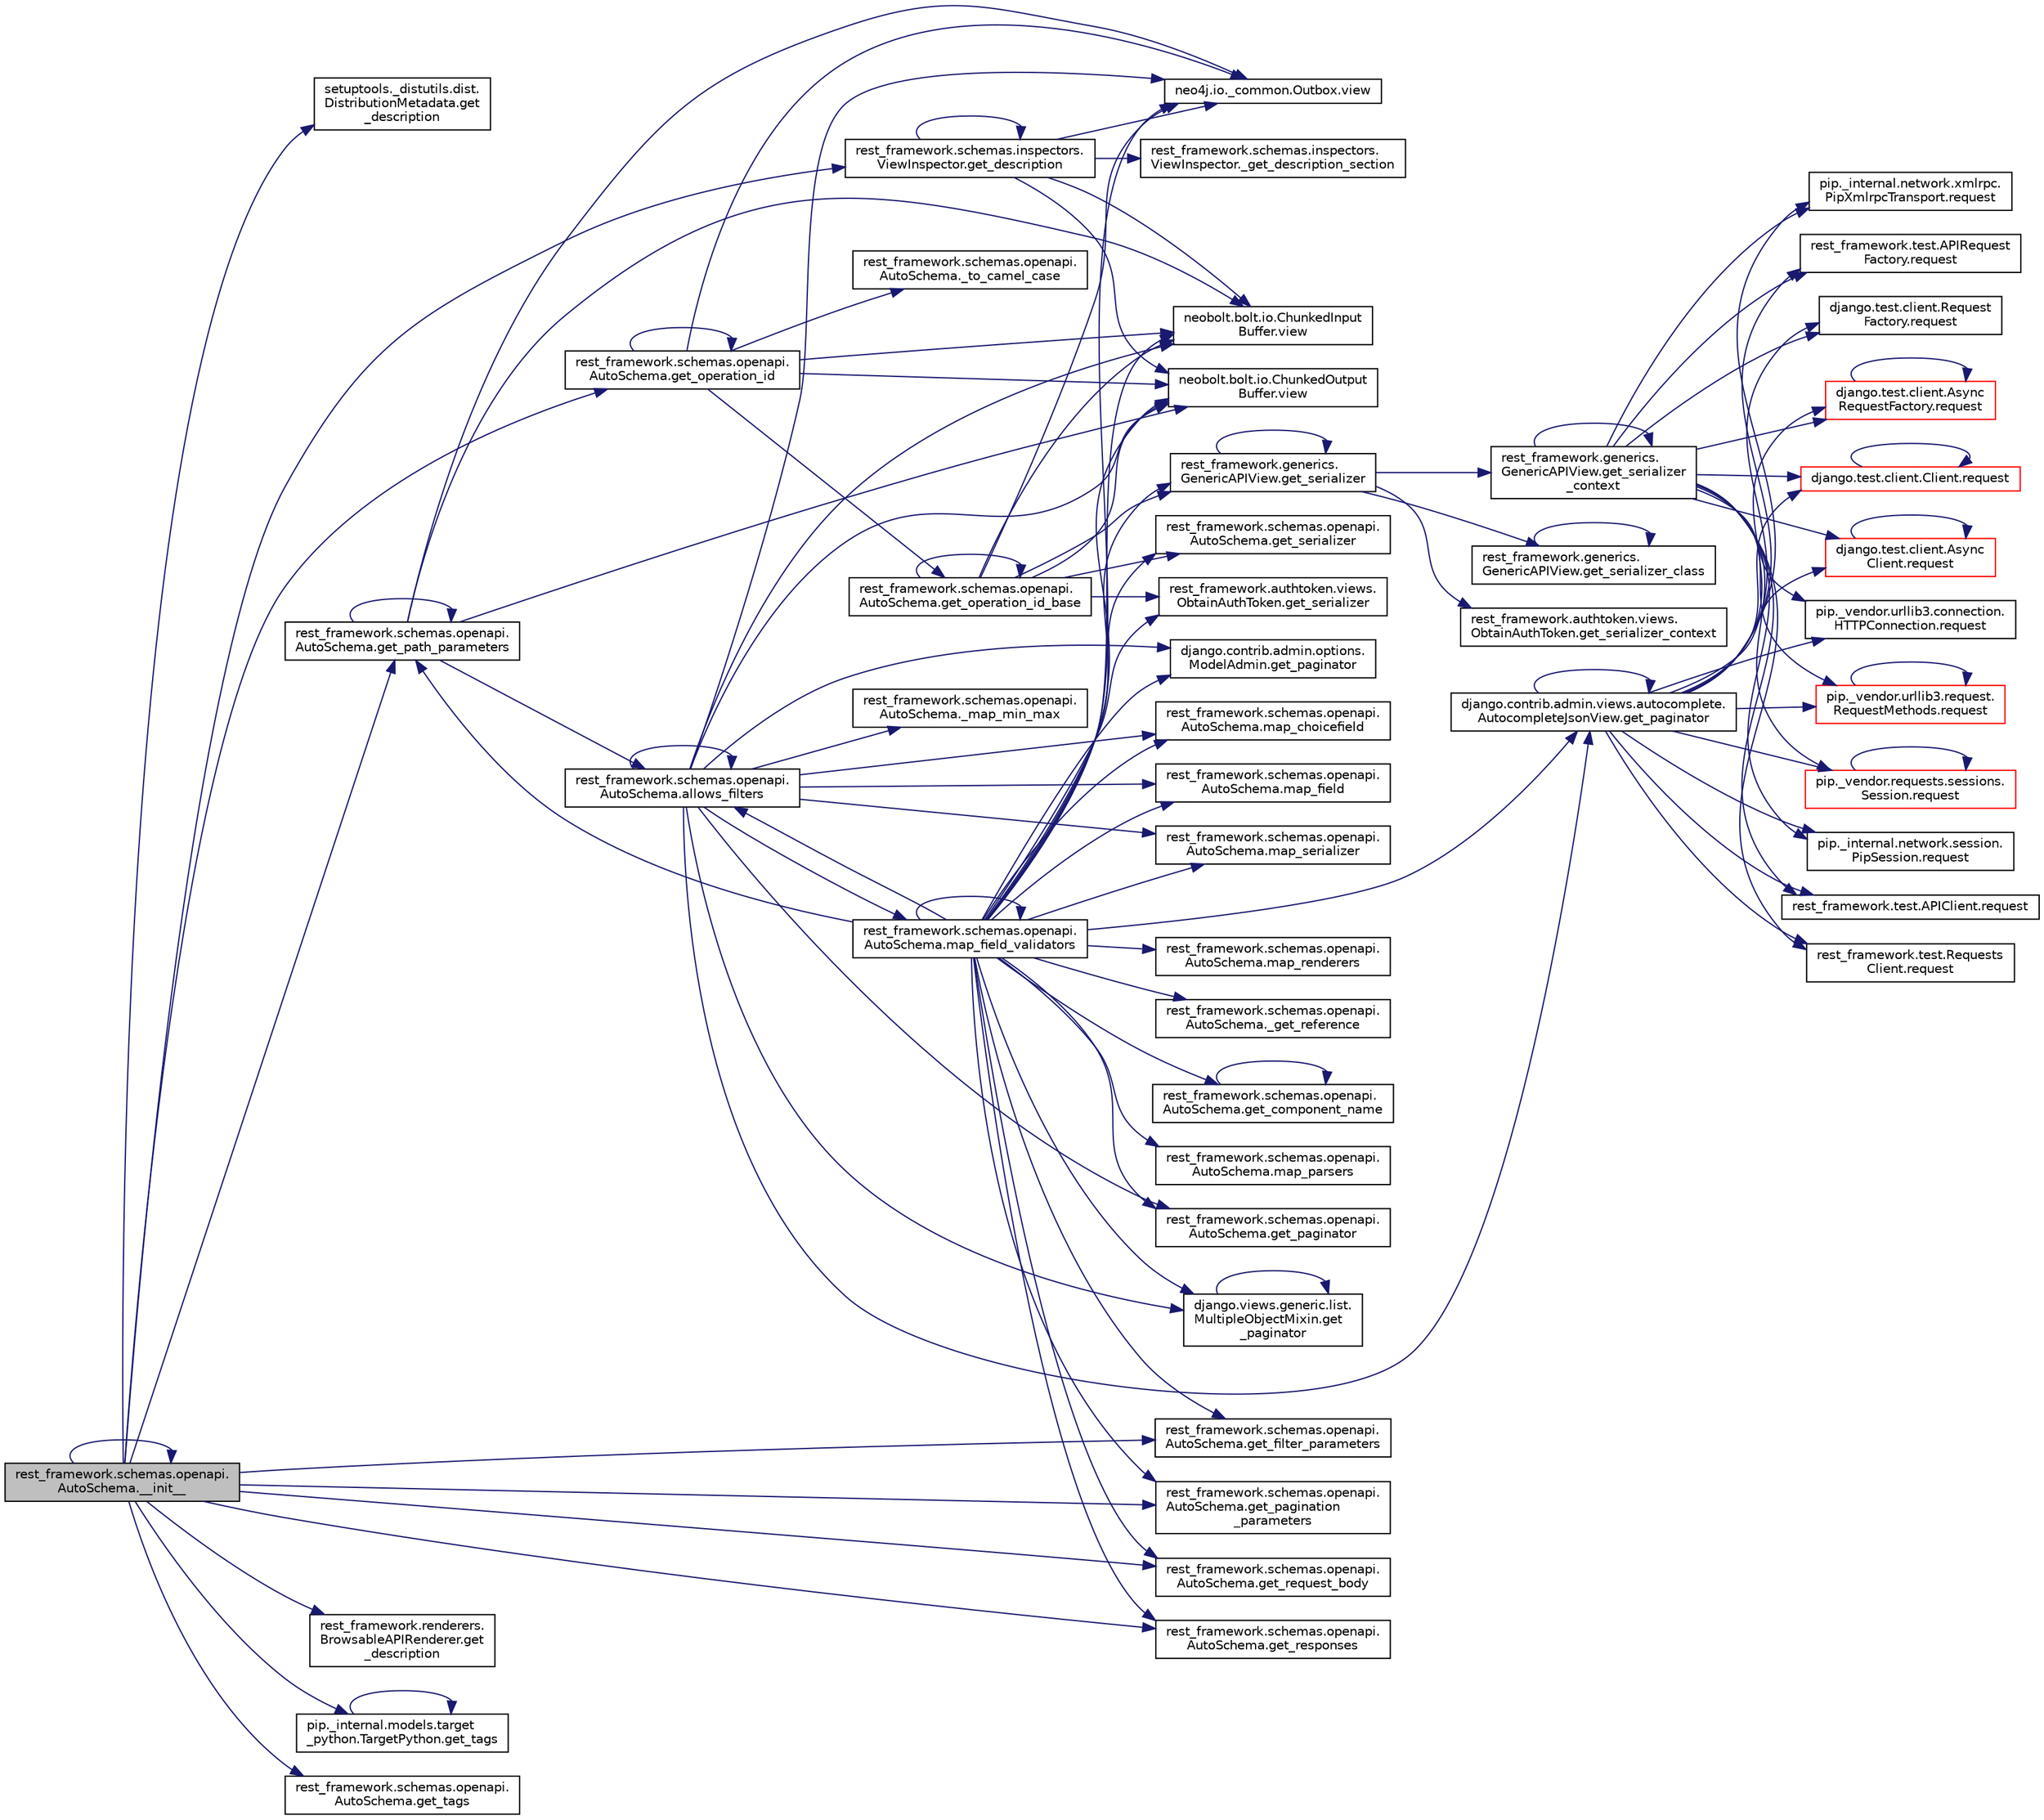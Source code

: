 digraph "rest_framework.schemas.openapi.AutoSchema.__init__"
{
 // LATEX_PDF_SIZE
  edge [fontname="Helvetica",fontsize="10",labelfontname="Helvetica",labelfontsize="10"];
  node [fontname="Helvetica",fontsize="10",shape=record];
  rankdir="LR";
  Node1 [label="rest_framework.schemas.openapi.\lAutoSchema.__init__",height=0.2,width=0.4,color="black", fillcolor="grey75", style="filled", fontcolor="black",tooltip=" "];
  Node1 -> Node1 [color="midnightblue",fontsize="10",style="solid",fontname="Helvetica"];
  Node1 -> Node2 [color="midnightblue",fontsize="10",style="solid",fontname="Helvetica"];
  Node2 [label="setuptools._distutils.dist.\lDistributionMetadata.get\l_description",height=0.2,width=0.4,color="black", fillcolor="white", style="filled",URL="$d9/d53/classsetuptools_1_1__distutils_1_1dist_1_1_distribution_metadata.html#a813f794a7d374cfa2551d12aeea8e64b",tooltip=" "];
  Node1 -> Node3 [color="midnightblue",fontsize="10",style="solid",fontname="Helvetica"];
  Node3 [label="rest_framework.schemas.inspectors.\lViewInspector.get_description",height=0.2,width=0.4,color="black", fillcolor="white", style="filled",URL="$de/db9/classrest__framework_1_1schemas_1_1inspectors_1_1_view_inspector.html#afb4b31c5c16fe1ccae0066237fde3477",tooltip=" "];
  Node3 -> Node4 [color="midnightblue",fontsize="10",style="solid",fontname="Helvetica"];
  Node4 [label="rest_framework.schemas.inspectors.\lViewInspector._get_description_section",height=0.2,width=0.4,color="black", fillcolor="white", style="filled",URL="$de/db9/classrest__framework_1_1schemas_1_1inspectors_1_1_view_inspector.html#a6f3e81f8b286b8d11486c5f6e3be422a",tooltip=" "];
  Node3 -> Node3 [color="midnightblue",fontsize="10",style="solid",fontname="Helvetica"];
  Node3 -> Node5 [color="midnightblue",fontsize="10",style="solid",fontname="Helvetica"];
  Node5 [label="neo4j.io._common.Outbox.view",height=0.2,width=0.4,color="black", fillcolor="white", style="filled",URL="$d0/dce/classneo4j_1_1io_1_1__common_1_1_outbox.html#ad91c4c746fd60f3deaf98b933bcec308",tooltip=" "];
  Node3 -> Node6 [color="midnightblue",fontsize="10",style="solid",fontname="Helvetica"];
  Node6 [label="neobolt.bolt.io.ChunkedInput\lBuffer.view",height=0.2,width=0.4,color="black", fillcolor="white", style="filled",URL="$da/de1/classneobolt_1_1bolt_1_1io_1_1_chunked_input_buffer.html#a83f5770bf774457602a24d84ec2a5df0",tooltip=" "];
  Node3 -> Node7 [color="midnightblue",fontsize="10",style="solid",fontname="Helvetica"];
  Node7 [label="neobolt.bolt.io.ChunkedOutput\lBuffer.view",height=0.2,width=0.4,color="black", fillcolor="white", style="filled",URL="$d1/d4e/classneobolt_1_1bolt_1_1io_1_1_chunked_output_buffer.html#ad6b12fc9f3203a3786b4065caf469488",tooltip=" "];
  Node1 -> Node8 [color="midnightblue",fontsize="10",style="solid",fontname="Helvetica"];
  Node8 [label="rest_framework.renderers.\lBrowsableAPIRenderer.get\l_description",height=0.2,width=0.4,color="black", fillcolor="white", style="filled",URL="$d4/d45/classrest__framework_1_1renderers_1_1_browsable_a_p_i_renderer.html#ad333441d785567501dea0da9ea87551f",tooltip=" "];
  Node1 -> Node9 [color="midnightblue",fontsize="10",style="solid",fontname="Helvetica"];
  Node9 [label="rest_framework.schemas.openapi.\lAutoSchema.get_filter_parameters",height=0.2,width=0.4,color="black", fillcolor="white", style="filled",URL="$d4/d22/classrest__framework_1_1schemas_1_1openapi_1_1_auto_schema.html#a97a023ce87286fae798c6465c6ebfbba",tooltip=" "];
  Node1 -> Node10 [color="midnightblue",fontsize="10",style="solid",fontname="Helvetica"];
  Node10 [label="rest_framework.schemas.openapi.\lAutoSchema.get_operation_id",height=0.2,width=0.4,color="black", fillcolor="white", style="filled",URL="$d4/d22/classrest__framework_1_1schemas_1_1openapi_1_1_auto_schema.html#a7d3c0fe924cfdbedd034a4e864346496",tooltip=" "];
  Node10 -> Node11 [color="midnightblue",fontsize="10",style="solid",fontname="Helvetica"];
  Node11 [label="rest_framework.schemas.openapi.\lAutoSchema._to_camel_case",height=0.2,width=0.4,color="black", fillcolor="white", style="filled",URL="$d4/d22/classrest__framework_1_1schemas_1_1openapi_1_1_auto_schema.html#a65c8907d7660b8da57a9c59a7c0c0325",tooltip=" "];
  Node10 -> Node10 [color="midnightblue",fontsize="10",style="solid",fontname="Helvetica"];
  Node10 -> Node12 [color="midnightblue",fontsize="10",style="solid",fontname="Helvetica"];
  Node12 [label="rest_framework.schemas.openapi.\lAutoSchema.get_operation_id_base",height=0.2,width=0.4,color="black", fillcolor="white", style="filled",URL="$d4/d22/classrest__framework_1_1schemas_1_1openapi_1_1_auto_schema.html#a62a4d27b901f795fcb5462d31aa20223",tooltip=" "];
  Node12 -> Node12 [color="midnightblue",fontsize="10",style="solid",fontname="Helvetica"];
  Node12 -> Node13 [color="midnightblue",fontsize="10",style="solid",fontname="Helvetica"];
  Node13 [label="rest_framework.authtoken.views.\lObtainAuthToken.get_serializer",height=0.2,width=0.4,color="black", fillcolor="white", style="filled",URL="$df/d0a/classrest__framework_1_1authtoken_1_1views_1_1_obtain_auth_token.html#a64e052c41b386679983f29ed0cf841cc",tooltip=" "];
  Node12 -> Node14 [color="midnightblue",fontsize="10",style="solid",fontname="Helvetica"];
  Node14 [label="rest_framework.generics.\lGenericAPIView.get_serializer",height=0.2,width=0.4,color="black", fillcolor="white", style="filled",URL="$d9/d8f/classrest__framework_1_1generics_1_1_generic_a_p_i_view.html#ac90a1255125539486d46daee1bef8a32",tooltip=" "];
  Node14 -> Node14 [color="midnightblue",fontsize="10",style="solid",fontname="Helvetica"];
  Node14 -> Node15 [color="midnightblue",fontsize="10",style="solid",fontname="Helvetica"];
  Node15 [label="rest_framework.generics.\lGenericAPIView.get_serializer_class",height=0.2,width=0.4,color="black", fillcolor="white", style="filled",URL="$d9/d8f/classrest__framework_1_1generics_1_1_generic_a_p_i_view.html#ad9f3e5be976fc54f0e3fd27cec0abbce",tooltip=" "];
  Node15 -> Node15 [color="midnightblue",fontsize="10",style="solid",fontname="Helvetica"];
  Node14 -> Node16 [color="midnightblue",fontsize="10",style="solid",fontname="Helvetica"];
  Node16 [label="rest_framework.authtoken.views.\lObtainAuthToken.get_serializer_context",height=0.2,width=0.4,color="black", fillcolor="white", style="filled",URL="$df/d0a/classrest__framework_1_1authtoken_1_1views_1_1_obtain_auth_token.html#a64d6f1ebec0b9a5c857d2274691539cf",tooltip=" "];
  Node14 -> Node17 [color="midnightblue",fontsize="10",style="solid",fontname="Helvetica"];
  Node17 [label="rest_framework.generics.\lGenericAPIView.get_serializer\l_context",height=0.2,width=0.4,color="black", fillcolor="white", style="filled",URL="$d9/d8f/classrest__framework_1_1generics_1_1_generic_a_p_i_view.html#a3159afb09b75adc57becfe8911f565b3",tooltip=" "];
  Node17 -> Node17 [color="midnightblue",fontsize="10",style="solid",fontname="Helvetica"];
  Node17 -> Node18 [color="midnightblue",fontsize="10",style="solid",fontname="Helvetica"];
  Node18 [label="pip._internal.network.xmlrpc.\lPipXmlrpcTransport.request",height=0.2,width=0.4,color="black", fillcolor="white", style="filled",URL="$dd/d8a/classpip_1_1__internal_1_1network_1_1xmlrpc_1_1_pip_xmlrpc_transport.html#adb84317dcc522d845a56ce9cc4f82522",tooltip=" "];
  Node17 -> Node19 [color="midnightblue",fontsize="10",style="solid",fontname="Helvetica"];
  Node19 [label="rest_framework.test.APIRequest\lFactory.request",height=0.2,width=0.4,color="black", fillcolor="white", style="filled",URL="$da/d3c/classrest__framework_1_1test_1_1_a_p_i_request_factory.html#abd5931aada009b9fb1f1577613acd058",tooltip=" "];
  Node17 -> Node20 [color="midnightblue",fontsize="10",style="solid",fontname="Helvetica"];
  Node20 [label="django.test.client.Request\lFactory.request",height=0.2,width=0.4,color="black", fillcolor="white", style="filled",URL="$db/d7f/classdjango_1_1test_1_1client_1_1_request_factory.html#a12550839ba4cbabcf38bff0d2ff69f0a",tooltip=" "];
  Node17 -> Node21 [color="midnightblue",fontsize="10",style="solid",fontname="Helvetica"];
  Node21 [label="django.test.client.Async\lRequestFactory.request",height=0.2,width=0.4,color="red", fillcolor="white", style="filled",URL="$d6/de5/classdjango_1_1test_1_1client_1_1_async_request_factory.html#a8dcee74bc0f05203aa2aa2aad95555a9",tooltip=" "];
  Node21 -> Node21 [color="midnightblue",fontsize="10",style="solid",fontname="Helvetica"];
  Node17 -> Node23 [color="midnightblue",fontsize="10",style="solid",fontname="Helvetica"];
  Node23 [label="django.test.client.Client.request",height=0.2,width=0.4,color="red", fillcolor="white", style="filled",URL="$d2/d2e/classdjango_1_1test_1_1client_1_1_client.html#a4b25cead120a234c08a522e016cb6138",tooltip=" "];
  Node23 -> Node23 [color="midnightblue",fontsize="10",style="solid",fontname="Helvetica"];
  Node17 -> Node28 [color="midnightblue",fontsize="10",style="solid",fontname="Helvetica"];
  Node28 [label="django.test.client.Async\lClient.request",height=0.2,width=0.4,color="red", fillcolor="white", style="filled",URL="$d9/dd7/classdjango_1_1test_1_1client_1_1_async_client.html#a38330cfdf01cb69d3dd0bdb8b9777bd9",tooltip=" "];
  Node28 -> Node28 [color="midnightblue",fontsize="10",style="solid",fontname="Helvetica"];
  Node17 -> Node29 [color="midnightblue",fontsize="10",style="solid",fontname="Helvetica"];
  Node29 [label="pip._vendor.urllib3.connection.\lHTTPConnection.request",height=0.2,width=0.4,color="black", fillcolor="white", style="filled",URL="$d2/d75/classpip_1_1__vendor_1_1urllib3_1_1connection_1_1_h_t_t_p_connection.html#ae44707607a133fa0d27085cc2ea9ef85",tooltip=" "];
  Node17 -> Node30 [color="midnightblue",fontsize="10",style="solid",fontname="Helvetica"];
  Node30 [label="pip._vendor.urllib3.request.\lRequestMethods.request",height=0.2,width=0.4,color="red", fillcolor="white", style="filled",URL="$de/d48/classpip_1_1__vendor_1_1urllib3_1_1request_1_1_request_methods.html#a875ca454fac77c856bdf0cbe44f8fb64",tooltip=" "];
  Node30 -> Node30 [color="midnightblue",fontsize="10",style="solid",fontname="Helvetica"];
  Node17 -> Node61 [color="midnightblue",fontsize="10",style="solid",fontname="Helvetica"];
  Node61 [label="pip._vendor.requests.sessions.\lSession.request",height=0.2,width=0.4,color="red", fillcolor="white", style="filled",URL="$da/de9/classpip_1_1__vendor_1_1requests_1_1sessions_1_1_session.html#a718b60e99280c6ef1a346cb6dc0a90c8",tooltip=" "];
  Node61 -> Node61 [color="midnightblue",fontsize="10",style="solid",fontname="Helvetica"];
  Node17 -> Node491 [color="midnightblue",fontsize="10",style="solid",fontname="Helvetica"];
  Node491 [label="pip._internal.network.session.\lPipSession.request",height=0.2,width=0.4,color="black", fillcolor="white", style="filled",URL="$d9/dc2/classpip_1_1__internal_1_1network_1_1session_1_1_pip_session.html#a9c968f2f764cbd41db6684fafb5b1e6a",tooltip=" "];
  Node17 -> Node489 [color="midnightblue",fontsize="10",style="solid",fontname="Helvetica"];
  Node489 [label="rest_framework.test.APIClient.request",height=0.2,width=0.4,color="black", fillcolor="white", style="filled",URL="$da/d51/classrest__framework_1_1test_1_1_a_p_i_client.html#a77b55b2a0a90921243b61303fc37e59d",tooltip=" "];
  Node17 -> Node490 [color="midnightblue",fontsize="10",style="solid",fontname="Helvetica"];
  Node490 [label="rest_framework.test.Requests\lClient.request",height=0.2,width=0.4,color="black", fillcolor="white", style="filled",URL="$de/dc8/classrest__framework_1_1test_1_1_requests_client.html#ae6de53b1244ae8817b8bf8d6838b72ba",tooltip=" "];
  Node12 -> Node5514 [color="midnightblue",fontsize="10",style="solid",fontname="Helvetica"];
  Node5514 [label="rest_framework.schemas.openapi.\lAutoSchema.get_serializer",height=0.2,width=0.4,color="black", fillcolor="white", style="filled",URL="$d4/d22/classrest__framework_1_1schemas_1_1openapi_1_1_auto_schema.html#aaa41fcf9c2b5f19d335dd4fc9f9f6fc8",tooltip=" "];
  Node12 -> Node5 [color="midnightblue",fontsize="10",style="solid",fontname="Helvetica"];
  Node12 -> Node6 [color="midnightblue",fontsize="10",style="solid",fontname="Helvetica"];
  Node12 -> Node7 [color="midnightblue",fontsize="10",style="solid",fontname="Helvetica"];
  Node10 -> Node5 [color="midnightblue",fontsize="10",style="solid",fontname="Helvetica"];
  Node10 -> Node6 [color="midnightblue",fontsize="10",style="solid",fontname="Helvetica"];
  Node10 -> Node7 [color="midnightblue",fontsize="10",style="solid",fontname="Helvetica"];
  Node1 -> Node5515 [color="midnightblue",fontsize="10",style="solid",fontname="Helvetica"];
  Node5515 [label="rest_framework.schemas.openapi.\lAutoSchema.get_pagination\l_parameters",height=0.2,width=0.4,color="black", fillcolor="white", style="filled",URL="$d4/d22/classrest__framework_1_1schemas_1_1openapi_1_1_auto_schema.html#a5030463e434e5012159b572745ab2211",tooltip=" "];
  Node1 -> Node5516 [color="midnightblue",fontsize="10",style="solid",fontname="Helvetica"];
  Node5516 [label="rest_framework.schemas.openapi.\lAutoSchema.get_path_parameters",height=0.2,width=0.4,color="black", fillcolor="white", style="filled",URL="$d4/d22/classrest__framework_1_1schemas_1_1openapi_1_1_auto_schema.html#a098fe9494fc9b27aafc7435d6753b145",tooltip=" "];
  Node5516 -> Node5517 [color="midnightblue",fontsize="10",style="solid",fontname="Helvetica"];
  Node5517 [label="rest_framework.schemas.openapi.\lAutoSchema.allows_filters",height=0.2,width=0.4,color="black", fillcolor="white", style="filled",URL="$d4/d22/classrest__framework_1_1schemas_1_1openapi_1_1_auto_schema.html#a3e8e316228ca3b98870b4a4f8e6f07a7",tooltip=" "];
  Node5517 -> Node5518 [color="midnightblue",fontsize="10",style="solid",fontname="Helvetica"];
  Node5518 [label="rest_framework.schemas.openapi.\lAutoSchema._map_min_max",height=0.2,width=0.4,color="black", fillcolor="white", style="filled",URL="$d4/d22/classrest__framework_1_1schemas_1_1openapi_1_1_auto_schema.html#a3998db5433d9ff8a839efc9f3c09180e",tooltip=" "];
  Node5517 -> Node5517 [color="midnightblue",fontsize="10",style="solid",fontname="Helvetica"];
  Node5517 -> Node975 [color="midnightblue",fontsize="10",style="solid",fontname="Helvetica"];
  Node975 [label="rest_framework.schemas.openapi.\lAutoSchema.get_paginator",height=0.2,width=0.4,color="black", fillcolor="white", style="filled",URL="$d4/d22/classrest__framework_1_1schemas_1_1openapi_1_1_auto_schema.html#a41d1fad649e670b9446dd2553705343c",tooltip=" "];
  Node5517 -> Node976 [color="midnightblue",fontsize="10",style="solid",fontname="Helvetica"];
  Node976 [label="django.contrib.admin.views.autocomplete.\lAutocompleteJsonView.get_paginator",height=0.2,width=0.4,color="black", fillcolor="white", style="filled",URL="$d5/d24/classdjango_1_1contrib_1_1admin_1_1views_1_1autocomplete_1_1_autocomplete_json_view.html#a04246dcdf4d4214e4f07e65279dbae92",tooltip=" "];
  Node976 -> Node976 [color="midnightblue",fontsize="10",style="solid",fontname="Helvetica"];
  Node976 -> Node20 [color="midnightblue",fontsize="10",style="solid",fontname="Helvetica"];
  Node976 -> Node21 [color="midnightblue",fontsize="10",style="solid",fontname="Helvetica"];
  Node976 -> Node23 [color="midnightblue",fontsize="10",style="solid",fontname="Helvetica"];
  Node976 -> Node28 [color="midnightblue",fontsize="10",style="solid",fontname="Helvetica"];
  Node976 -> Node18 [color="midnightblue",fontsize="10",style="solid",fontname="Helvetica"];
  Node976 -> Node19 [color="midnightblue",fontsize="10",style="solid",fontname="Helvetica"];
  Node976 -> Node29 [color="midnightblue",fontsize="10",style="solid",fontname="Helvetica"];
  Node976 -> Node30 [color="midnightblue",fontsize="10",style="solid",fontname="Helvetica"];
  Node976 -> Node61 [color="midnightblue",fontsize="10",style="solid",fontname="Helvetica"];
  Node976 -> Node491 [color="midnightblue",fontsize="10",style="solid",fontname="Helvetica"];
  Node976 -> Node489 [color="midnightblue",fontsize="10",style="solid",fontname="Helvetica"];
  Node976 -> Node490 [color="midnightblue",fontsize="10",style="solid",fontname="Helvetica"];
  Node5517 -> Node977 [color="midnightblue",fontsize="10",style="solid",fontname="Helvetica"];
  Node977 [label="django.views.generic.list.\lMultipleObjectMixin.get\l_paginator",height=0.2,width=0.4,color="black", fillcolor="white", style="filled",URL="$dc/db8/classdjango_1_1views_1_1generic_1_1list_1_1_multiple_object_mixin.html#af1521cdb7d15cd381c189fc0cf297416",tooltip=" "];
  Node977 -> Node977 [color="midnightblue",fontsize="10",style="solid",fontname="Helvetica"];
  Node5517 -> Node978 [color="midnightblue",fontsize="10",style="solid",fontname="Helvetica"];
  Node978 [label="django.contrib.admin.options.\lModelAdmin.get_paginator",height=0.2,width=0.4,color="black", fillcolor="white", style="filled",URL="$d5/d05/classdjango_1_1contrib_1_1admin_1_1options_1_1_model_admin.html#a9aa2649700681c1fa726deae1d0e5352",tooltip=" "];
  Node5517 -> Node5519 [color="midnightblue",fontsize="10",style="solid",fontname="Helvetica"];
  Node5519 [label="rest_framework.schemas.openapi.\lAutoSchema.map_choicefield",height=0.2,width=0.4,color="black", fillcolor="white", style="filled",URL="$d4/d22/classrest__framework_1_1schemas_1_1openapi_1_1_auto_schema.html#a8d0a0b15c92c911da46cde05f05290b2",tooltip=" "];
  Node5517 -> Node5520 [color="midnightblue",fontsize="10",style="solid",fontname="Helvetica"];
  Node5520 [label="rest_framework.schemas.openapi.\lAutoSchema.map_field",height=0.2,width=0.4,color="black", fillcolor="white", style="filled",URL="$d4/d22/classrest__framework_1_1schemas_1_1openapi_1_1_auto_schema.html#a31f727c0edd6e30bbfffc7ddf8f6538f",tooltip=" "];
  Node5517 -> Node5521 [color="midnightblue",fontsize="10",style="solid",fontname="Helvetica"];
  Node5521 [label="rest_framework.schemas.openapi.\lAutoSchema.map_field_validators",height=0.2,width=0.4,color="black", fillcolor="white", style="filled",URL="$d4/d22/classrest__framework_1_1schemas_1_1openapi_1_1_auto_schema.html#aabdf1719ff2099d545a971b9309fb2d8",tooltip=" "];
  Node5521 -> Node5522 [color="midnightblue",fontsize="10",style="solid",fontname="Helvetica"];
  Node5522 [label="rest_framework.schemas.openapi.\lAutoSchema._get_reference",height=0.2,width=0.4,color="black", fillcolor="white", style="filled",URL="$d4/d22/classrest__framework_1_1schemas_1_1openapi_1_1_auto_schema.html#a1a889ed3efb7e50cbd855fe65d1efbf8",tooltip=" "];
  Node5521 -> Node5517 [color="midnightblue",fontsize="10",style="solid",fontname="Helvetica"];
  Node5521 -> Node5523 [color="midnightblue",fontsize="10",style="solid",fontname="Helvetica"];
  Node5523 [label="rest_framework.schemas.openapi.\lAutoSchema.get_component_name",height=0.2,width=0.4,color="black", fillcolor="white", style="filled",URL="$d4/d22/classrest__framework_1_1schemas_1_1openapi_1_1_auto_schema.html#af6d653a6ba60b955c06d89343a594186",tooltip=" "];
  Node5523 -> Node5523 [color="midnightblue",fontsize="10",style="solid",fontname="Helvetica"];
  Node5521 -> Node9 [color="midnightblue",fontsize="10",style="solid",fontname="Helvetica"];
  Node5521 -> Node5515 [color="midnightblue",fontsize="10",style="solid",fontname="Helvetica"];
  Node5521 -> Node975 [color="midnightblue",fontsize="10",style="solid",fontname="Helvetica"];
  Node5521 -> Node976 [color="midnightblue",fontsize="10",style="solid",fontname="Helvetica"];
  Node5521 -> Node977 [color="midnightblue",fontsize="10",style="solid",fontname="Helvetica"];
  Node5521 -> Node978 [color="midnightblue",fontsize="10",style="solid",fontname="Helvetica"];
  Node5521 -> Node5516 [color="midnightblue",fontsize="10",style="solid",fontname="Helvetica"];
  Node5521 -> Node5524 [color="midnightblue",fontsize="10",style="solid",fontname="Helvetica"];
  Node5524 [label="rest_framework.schemas.openapi.\lAutoSchema.get_request_body",height=0.2,width=0.4,color="black", fillcolor="white", style="filled",URL="$d4/d22/classrest__framework_1_1schemas_1_1openapi_1_1_auto_schema.html#a3c34122815b3519379ece785769e76d6",tooltip=" "];
  Node5521 -> Node5525 [color="midnightblue",fontsize="10",style="solid",fontname="Helvetica"];
  Node5525 [label="rest_framework.schemas.openapi.\lAutoSchema.get_responses",height=0.2,width=0.4,color="black", fillcolor="white", style="filled",URL="$d4/d22/classrest__framework_1_1schemas_1_1openapi_1_1_auto_schema.html#acd239b3c19e7270884ffe37ca51c22fe",tooltip=" "];
  Node5521 -> Node13 [color="midnightblue",fontsize="10",style="solid",fontname="Helvetica"];
  Node5521 -> Node14 [color="midnightblue",fontsize="10",style="solid",fontname="Helvetica"];
  Node5521 -> Node5514 [color="midnightblue",fontsize="10",style="solid",fontname="Helvetica"];
  Node5521 -> Node5519 [color="midnightblue",fontsize="10",style="solid",fontname="Helvetica"];
  Node5521 -> Node5520 [color="midnightblue",fontsize="10",style="solid",fontname="Helvetica"];
  Node5521 -> Node5521 [color="midnightblue",fontsize="10",style="solid",fontname="Helvetica"];
  Node5521 -> Node5526 [color="midnightblue",fontsize="10",style="solid",fontname="Helvetica"];
  Node5526 [label="rest_framework.schemas.openapi.\lAutoSchema.map_parsers",height=0.2,width=0.4,color="black", fillcolor="white", style="filled",URL="$d4/d22/classrest__framework_1_1schemas_1_1openapi_1_1_auto_schema.html#a24f45b768501e4bfc111518932497dc7",tooltip=" "];
  Node5521 -> Node5527 [color="midnightblue",fontsize="10",style="solid",fontname="Helvetica"];
  Node5527 [label="rest_framework.schemas.openapi.\lAutoSchema.map_renderers",height=0.2,width=0.4,color="black", fillcolor="white", style="filled",URL="$d4/d22/classrest__framework_1_1schemas_1_1openapi_1_1_auto_schema.html#a688de2b3b113536ffd47458afa4dddf7",tooltip=" "];
  Node5521 -> Node5528 [color="midnightblue",fontsize="10",style="solid",fontname="Helvetica"];
  Node5528 [label="rest_framework.schemas.openapi.\lAutoSchema.map_serializer",height=0.2,width=0.4,color="black", fillcolor="white", style="filled",URL="$d4/d22/classrest__framework_1_1schemas_1_1openapi_1_1_auto_schema.html#aa3d09d1b7035c084ac772f61bab085df",tooltip=" "];
  Node5521 -> Node5 [color="midnightblue",fontsize="10",style="solid",fontname="Helvetica"];
  Node5521 -> Node6 [color="midnightblue",fontsize="10",style="solid",fontname="Helvetica"];
  Node5521 -> Node7 [color="midnightblue",fontsize="10",style="solid",fontname="Helvetica"];
  Node5517 -> Node5528 [color="midnightblue",fontsize="10",style="solid",fontname="Helvetica"];
  Node5517 -> Node5 [color="midnightblue",fontsize="10",style="solid",fontname="Helvetica"];
  Node5517 -> Node6 [color="midnightblue",fontsize="10",style="solid",fontname="Helvetica"];
  Node5517 -> Node7 [color="midnightblue",fontsize="10",style="solid",fontname="Helvetica"];
  Node5516 -> Node5516 [color="midnightblue",fontsize="10",style="solid",fontname="Helvetica"];
  Node5516 -> Node5 [color="midnightblue",fontsize="10",style="solid",fontname="Helvetica"];
  Node5516 -> Node6 [color="midnightblue",fontsize="10",style="solid",fontname="Helvetica"];
  Node5516 -> Node7 [color="midnightblue",fontsize="10",style="solid",fontname="Helvetica"];
  Node1 -> Node5524 [color="midnightblue",fontsize="10",style="solid",fontname="Helvetica"];
  Node1 -> Node5525 [color="midnightblue",fontsize="10",style="solid",fontname="Helvetica"];
  Node1 -> Node5529 [color="midnightblue",fontsize="10",style="solid",fontname="Helvetica"];
  Node5529 [label="pip._internal.models.target\l_python.TargetPython.get_tags",height=0.2,width=0.4,color="black", fillcolor="white", style="filled",URL="$db/d1c/classpip_1_1__internal_1_1models_1_1target__python_1_1_target_python.html#abc8900eecc075d2af92b192362d5ec43",tooltip=" "];
  Node5529 -> Node5529 [color="midnightblue",fontsize="10",style="solid",fontname="Helvetica"];
  Node1 -> Node5530 [color="midnightblue",fontsize="10",style="solid",fontname="Helvetica"];
  Node5530 [label="rest_framework.schemas.openapi.\lAutoSchema.get_tags",height=0.2,width=0.4,color="black", fillcolor="white", style="filled",URL="$d4/d22/classrest__framework_1_1schemas_1_1openapi_1_1_auto_schema.html#a9b8f462ae721eaa41b99f0b682cb5177",tooltip=" "];
}
